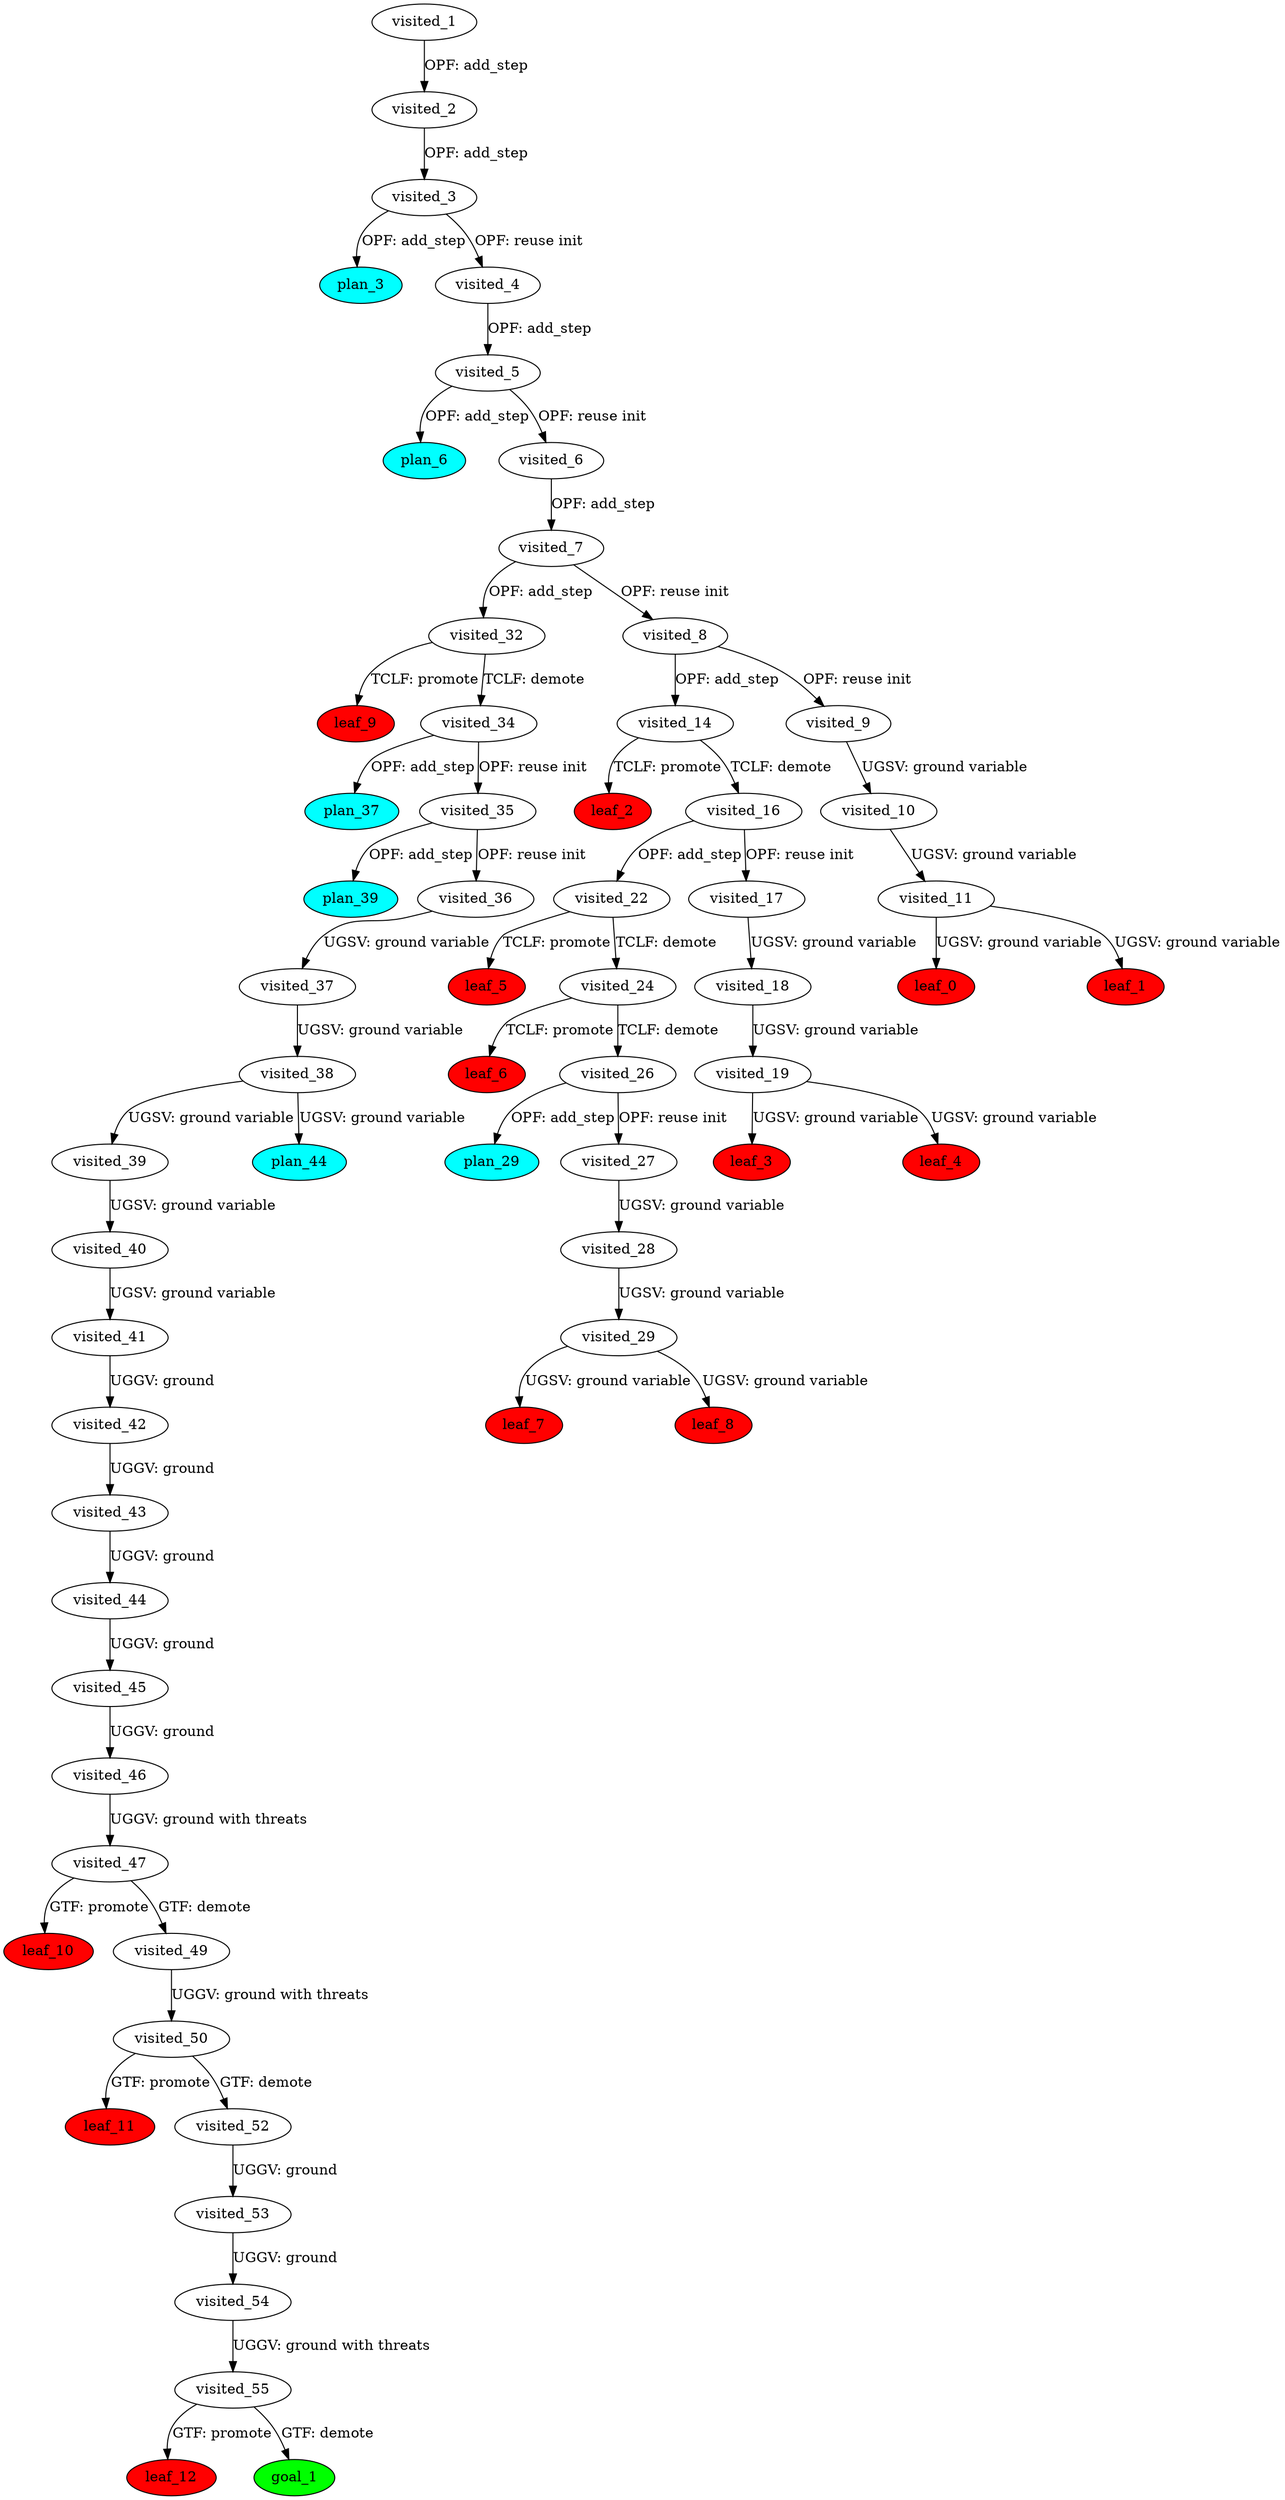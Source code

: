 digraph {
	"8ff251cf-0626-9f70-2211-95229971e205" [label=plan_0 fillcolor=cyan style=filled]
	"8ff251cf-0626-9f70-2211-95229971e205" [label=visited_1 fillcolor=white style=filled]
	"a78f49f2-a261-d6dc-85be-ac2f30e0ee79" [label=plan_1 fillcolor=cyan style=filled]
	"8ff251cf-0626-9f70-2211-95229971e205" -> "a78f49f2-a261-d6dc-85be-ac2f30e0ee79" [label="OPF: add_step"]
	"a78f49f2-a261-d6dc-85be-ac2f30e0ee79" [label=visited_2 fillcolor=white style=filled]
	"f649ff09-1759-91ea-093d-4e374323bc6a" [label=plan_2 fillcolor=cyan style=filled]
	"a78f49f2-a261-d6dc-85be-ac2f30e0ee79" -> "f649ff09-1759-91ea-093d-4e374323bc6a" [label="OPF: add_step"]
	"f649ff09-1759-91ea-093d-4e374323bc6a" [label=visited_3 fillcolor=white style=filled]
	"78536a36-923f-d0d7-9199-9d5f15ced849" [label=plan_3 fillcolor=cyan style=filled]
	"f649ff09-1759-91ea-093d-4e374323bc6a" -> "78536a36-923f-d0d7-9199-9d5f15ced849" [label="OPF: add_step"]
	"5907f268-968b-42cc-1125-32b38a03abeb" [label=plan_4 fillcolor=cyan style=filled]
	"f649ff09-1759-91ea-093d-4e374323bc6a" -> "5907f268-968b-42cc-1125-32b38a03abeb" [label="OPF: reuse init"]
	"5907f268-968b-42cc-1125-32b38a03abeb" [label=visited_4 fillcolor=white style=filled]
	"b4a17f7a-7092-40bc-53c0-0a596c070379" [label=plan_5 fillcolor=cyan style=filled]
	"5907f268-968b-42cc-1125-32b38a03abeb" -> "b4a17f7a-7092-40bc-53c0-0a596c070379" [label="OPF: add_step"]
	"b4a17f7a-7092-40bc-53c0-0a596c070379" [label=visited_5 fillcolor=white style=filled]
	"de773d4f-9ad1-0cac-7c20-ecf58c4d33b5" [label=plan_6 fillcolor=cyan style=filled]
	"b4a17f7a-7092-40bc-53c0-0a596c070379" -> "de773d4f-9ad1-0cac-7c20-ecf58c4d33b5" [label="OPF: add_step"]
	"849267cb-dff2-1807-2033-3e8151e745ff" [label=plan_7 fillcolor=cyan style=filled]
	"b4a17f7a-7092-40bc-53c0-0a596c070379" -> "849267cb-dff2-1807-2033-3e8151e745ff" [label="OPF: reuse init"]
	"849267cb-dff2-1807-2033-3e8151e745ff" [label=visited_6 fillcolor=white style=filled]
	"6d2d1441-4cc1-47af-f181-dd0c5ee0bc37" [label=plan_8 fillcolor=cyan style=filled]
	"849267cb-dff2-1807-2033-3e8151e745ff" -> "6d2d1441-4cc1-47af-f181-dd0c5ee0bc37" [label="OPF: add_step"]
	"6d2d1441-4cc1-47af-f181-dd0c5ee0bc37" [label=visited_7 fillcolor=white style=filled]
	"4ae09629-8052-c055-c28c-708de0fa546a" [label=plan_9 fillcolor=cyan style=filled]
	"6d2d1441-4cc1-47af-f181-dd0c5ee0bc37" -> "4ae09629-8052-c055-c28c-708de0fa546a" [label="OPF: add_step"]
	"d257b49c-d948-bf57-7bc1-f7cba89d145c" [label=plan_10 fillcolor=cyan style=filled]
	"6d2d1441-4cc1-47af-f181-dd0c5ee0bc37" -> "d257b49c-d948-bf57-7bc1-f7cba89d145c" [label="OPF: reuse init"]
	"d257b49c-d948-bf57-7bc1-f7cba89d145c" [label=visited_8 fillcolor=white style=filled]
	"fc46d1b7-7270-e707-a986-ee52b115d7e2" [label=plan_11 fillcolor=cyan style=filled]
	"d257b49c-d948-bf57-7bc1-f7cba89d145c" -> "fc46d1b7-7270-e707-a986-ee52b115d7e2" [label="OPF: add_step"]
	"441982d6-c76b-25ad-499e-52b531dc8958" [label=plan_12 fillcolor=cyan style=filled]
	"d257b49c-d948-bf57-7bc1-f7cba89d145c" -> "441982d6-c76b-25ad-499e-52b531dc8958" [label="OPF: reuse init"]
	"441982d6-c76b-25ad-499e-52b531dc8958" [label=visited_9 fillcolor=white style=filled]
	"b6a16061-9d70-32c1-0478-9ccf041dac52" [label=plan_13 fillcolor=cyan style=filled]
	"441982d6-c76b-25ad-499e-52b531dc8958" -> "b6a16061-9d70-32c1-0478-9ccf041dac52" [label="UGSV: ground variable"]
	"b6a16061-9d70-32c1-0478-9ccf041dac52" [label=visited_10 fillcolor=white style=filled]
	"613ea092-aca9-af9e-fc85-9916236ed0d0" [label=plan_14 fillcolor=cyan style=filled]
	"b6a16061-9d70-32c1-0478-9ccf041dac52" -> "613ea092-aca9-af9e-fc85-9916236ed0d0" [label="UGSV: ground variable"]
	"613ea092-aca9-af9e-fc85-9916236ed0d0" [label=visited_11 fillcolor=white style=filled]
	"323f2ffd-5d51-ca84-b66f-fffeaea16edd" [label=plan_15 fillcolor=cyan style=filled]
	"613ea092-aca9-af9e-fc85-9916236ed0d0" -> "323f2ffd-5d51-ca84-b66f-fffeaea16edd" [label="UGSV: ground variable"]
	"3346412d-9fc7-d5e4-757a-0380c7c3cb29" [label=plan_16 fillcolor=cyan style=filled]
	"613ea092-aca9-af9e-fc85-9916236ed0d0" -> "3346412d-9fc7-d5e4-757a-0380c7c3cb29" [label="UGSV: ground variable"]
	"323f2ffd-5d51-ca84-b66f-fffeaea16edd" [label=visited_12 fillcolor=white style=filled]
	"323f2ffd-5d51-ca84-b66f-fffeaea16edd" [label=leaf_0 fillcolor=red style=filled]
	"3346412d-9fc7-d5e4-757a-0380c7c3cb29" [label=visited_13 fillcolor=white style=filled]
	"3346412d-9fc7-d5e4-757a-0380c7c3cb29" [label=leaf_1 fillcolor=red style=filled]
	"fc46d1b7-7270-e707-a986-ee52b115d7e2" [label=visited_14 fillcolor=white style=filled]
	"48d5e760-b17a-c315-5ca1-eca40570b7f6" [label=plan_17 fillcolor=cyan style=filled]
	"fc46d1b7-7270-e707-a986-ee52b115d7e2" -> "48d5e760-b17a-c315-5ca1-eca40570b7f6" [label="TCLF: promote"]
	"6bdc8206-3e45-69c1-abf8-96587a6dfc6d" [label=plan_18 fillcolor=cyan style=filled]
	"fc46d1b7-7270-e707-a986-ee52b115d7e2" -> "6bdc8206-3e45-69c1-abf8-96587a6dfc6d" [label="TCLF: demote"]
	"48d5e760-b17a-c315-5ca1-eca40570b7f6" [label=visited_15 fillcolor=white style=filled]
	"48d5e760-b17a-c315-5ca1-eca40570b7f6" [label=leaf_2 fillcolor=red style=filled]
	"6bdc8206-3e45-69c1-abf8-96587a6dfc6d" [label=visited_16 fillcolor=white style=filled]
	"55a6b3ef-1d30-42ee-c323-aba40cd14fc1" [label=plan_19 fillcolor=cyan style=filled]
	"6bdc8206-3e45-69c1-abf8-96587a6dfc6d" -> "55a6b3ef-1d30-42ee-c323-aba40cd14fc1" [label="OPF: add_step"]
	"da98948d-eb23-b938-8e6a-0b5edd0f73e8" [label=plan_20 fillcolor=cyan style=filled]
	"6bdc8206-3e45-69c1-abf8-96587a6dfc6d" -> "da98948d-eb23-b938-8e6a-0b5edd0f73e8" [label="OPF: reuse init"]
	"da98948d-eb23-b938-8e6a-0b5edd0f73e8" [label=visited_17 fillcolor=white style=filled]
	"49fd5ee5-5192-afa7-387c-fb13340bffcb" [label=plan_21 fillcolor=cyan style=filled]
	"da98948d-eb23-b938-8e6a-0b5edd0f73e8" -> "49fd5ee5-5192-afa7-387c-fb13340bffcb" [label="UGSV: ground variable"]
	"49fd5ee5-5192-afa7-387c-fb13340bffcb" [label=visited_18 fillcolor=white style=filled]
	"489fc777-1b98-94c5-2fd8-178299a1a943" [label=plan_22 fillcolor=cyan style=filled]
	"49fd5ee5-5192-afa7-387c-fb13340bffcb" -> "489fc777-1b98-94c5-2fd8-178299a1a943" [label="UGSV: ground variable"]
	"489fc777-1b98-94c5-2fd8-178299a1a943" [label=visited_19 fillcolor=white style=filled]
	"91f453b6-78d4-93ab-6725-be2592095726" [label=plan_23 fillcolor=cyan style=filled]
	"489fc777-1b98-94c5-2fd8-178299a1a943" -> "91f453b6-78d4-93ab-6725-be2592095726" [label="UGSV: ground variable"]
	"62684b43-408c-d80d-d175-b167175ec2b5" [label=plan_24 fillcolor=cyan style=filled]
	"489fc777-1b98-94c5-2fd8-178299a1a943" -> "62684b43-408c-d80d-d175-b167175ec2b5" [label="UGSV: ground variable"]
	"91f453b6-78d4-93ab-6725-be2592095726" [label=visited_20 fillcolor=white style=filled]
	"91f453b6-78d4-93ab-6725-be2592095726" [label=leaf_3 fillcolor=red style=filled]
	"62684b43-408c-d80d-d175-b167175ec2b5" [label=visited_21 fillcolor=white style=filled]
	"62684b43-408c-d80d-d175-b167175ec2b5" [label=leaf_4 fillcolor=red style=filled]
	"55a6b3ef-1d30-42ee-c323-aba40cd14fc1" [label=visited_22 fillcolor=white style=filled]
	"3529c231-e068-9f19-05df-c5bb27e04d66" [label=plan_25 fillcolor=cyan style=filled]
	"55a6b3ef-1d30-42ee-c323-aba40cd14fc1" -> "3529c231-e068-9f19-05df-c5bb27e04d66" [label="TCLF: promote"]
	"f320194e-feb2-b833-f141-dd1317745bc2" [label=plan_26 fillcolor=cyan style=filled]
	"55a6b3ef-1d30-42ee-c323-aba40cd14fc1" -> "f320194e-feb2-b833-f141-dd1317745bc2" [label="TCLF: demote"]
	"3529c231-e068-9f19-05df-c5bb27e04d66" [label=visited_23 fillcolor=white style=filled]
	"3529c231-e068-9f19-05df-c5bb27e04d66" [label=leaf_5 fillcolor=red style=filled]
	"f320194e-feb2-b833-f141-dd1317745bc2" [label=visited_24 fillcolor=white style=filled]
	"d139b53f-2382-6ff9-b153-09217eaed43c" [label=plan_27 fillcolor=cyan style=filled]
	"f320194e-feb2-b833-f141-dd1317745bc2" -> "d139b53f-2382-6ff9-b153-09217eaed43c" [label="TCLF: promote"]
	"5d67ef18-6c5c-3ffe-685c-f0b7a84b588e" [label=plan_28 fillcolor=cyan style=filled]
	"f320194e-feb2-b833-f141-dd1317745bc2" -> "5d67ef18-6c5c-3ffe-685c-f0b7a84b588e" [label="TCLF: demote"]
	"d139b53f-2382-6ff9-b153-09217eaed43c" [label=visited_25 fillcolor=white style=filled]
	"d139b53f-2382-6ff9-b153-09217eaed43c" [label=leaf_6 fillcolor=red style=filled]
	"5d67ef18-6c5c-3ffe-685c-f0b7a84b588e" [label=visited_26 fillcolor=white style=filled]
	"245942f9-84b8-fcb2-c757-95ba2570d104" [label=plan_29 fillcolor=cyan style=filled]
	"5d67ef18-6c5c-3ffe-685c-f0b7a84b588e" -> "245942f9-84b8-fcb2-c757-95ba2570d104" [label="OPF: add_step"]
	"c4044523-8f39-f8f3-062a-9d3196d7aa01" [label=plan_30 fillcolor=cyan style=filled]
	"5d67ef18-6c5c-3ffe-685c-f0b7a84b588e" -> "c4044523-8f39-f8f3-062a-9d3196d7aa01" [label="OPF: reuse init"]
	"c4044523-8f39-f8f3-062a-9d3196d7aa01" [label=visited_27 fillcolor=white style=filled]
	"d2eb35a1-355e-6329-47a1-31685681f41d" [label=plan_31 fillcolor=cyan style=filled]
	"c4044523-8f39-f8f3-062a-9d3196d7aa01" -> "d2eb35a1-355e-6329-47a1-31685681f41d" [label="UGSV: ground variable"]
	"d2eb35a1-355e-6329-47a1-31685681f41d" [label=visited_28 fillcolor=white style=filled]
	"a51c67a2-e10d-3cfd-0e98-ddb8bac93cc8" [label=plan_32 fillcolor=cyan style=filled]
	"d2eb35a1-355e-6329-47a1-31685681f41d" -> "a51c67a2-e10d-3cfd-0e98-ddb8bac93cc8" [label="UGSV: ground variable"]
	"a51c67a2-e10d-3cfd-0e98-ddb8bac93cc8" [label=visited_29 fillcolor=white style=filled]
	"fd04a25c-32b9-cacd-b9b9-c6d4b231e7d7" [label=plan_33 fillcolor=cyan style=filled]
	"a51c67a2-e10d-3cfd-0e98-ddb8bac93cc8" -> "fd04a25c-32b9-cacd-b9b9-c6d4b231e7d7" [label="UGSV: ground variable"]
	"6bba1c76-e60a-ada1-51fd-198f3c0657a9" [label=plan_34 fillcolor=cyan style=filled]
	"a51c67a2-e10d-3cfd-0e98-ddb8bac93cc8" -> "6bba1c76-e60a-ada1-51fd-198f3c0657a9" [label="UGSV: ground variable"]
	"fd04a25c-32b9-cacd-b9b9-c6d4b231e7d7" [label=visited_30 fillcolor=white style=filled]
	"fd04a25c-32b9-cacd-b9b9-c6d4b231e7d7" [label=leaf_7 fillcolor=red style=filled]
	"6bba1c76-e60a-ada1-51fd-198f3c0657a9" [label=visited_31 fillcolor=white style=filled]
	"6bba1c76-e60a-ada1-51fd-198f3c0657a9" [label=leaf_8 fillcolor=red style=filled]
	"4ae09629-8052-c055-c28c-708de0fa546a" [label=visited_32 fillcolor=white style=filled]
	"96de8576-09a7-c5f9-b8ee-05310e8eaab3" [label=plan_35 fillcolor=cyan style=filled]
	"4ae09629-8052-c055-c28c-708de0fa546a" -> "96de8576-09a7-c5f9-b8ee-05310e8eaab3" [label="TCLF: promote"]
	"985e4886-d21d-0696-86bd-20ac0d6b15ec" [label=plan_36 fillcolor=cyan style=filled]
	"4ae09629-8052-c055-c28c-708de0fa546a" -> "985e4886-d21d-0696-86bd-20ac0d6b15ec" [label="TCLF: demote"]
	"96de8576-09a7-c5f9-b8ee-05310e8eaab3" [label=visited_33 fillcolor=white style=filled]
	"96de8576-09a7-c5f9-b8ee-05310e8eaab3" [label=leaf_9 fillcolor=red style=filled]
	"985e4886-d21d-0696-86bd-20ac0d6b15ec" [label=visited_34 fillcolor=white style=filled]
	"8d94508a-10e3-2e3b-3c1b-999b96b16459" [label=plan_37 fillcolor=cyan style=filled]
	"985e4886-d21d-0696-86bd-20ac0d6b15ec" -> "8d94508a-10e3-2e3b-3c1b-999b96b16459" [label="OPF: add_step"]
	"71880139-a223-b2ec-387a-e2d2b4ce93c1" [label=plan_38 fillcolor=cyan style=filled]
	"985e4886-d21d-0696-86bd-20ac0d6b15ec" -> "71880139-a223-b2ec-387a-e2d2b4ce93c1" [label="OPF: reuse init"]
	"71880139-a223-b2ec-387a-e2d2b4ce93c1" [label=visited_35 fillcolor=white style=filled]
	"3e10a57c-16a9-46ed-6cb8-fa646acaefa5" [label=plan_39 fillcolor=cyan style=filled]
	"71880139-a223-b2ec-387a-e2d2b4ce93c1" -> "3e10a57c-16a9-46ed-6cb8-fa646acaefa5" [label="OPF: add_step"]
	"1699517f-ff74-1b09-dcf8-5347d4057d22" [label=plan_40 fillcolor=cyan style=filled]
	"71880139-a223-b2ec-387a-e2d2b4ce93c1" -> "1699517f-ff74-1b09-dcf8-5347d4057d22" [label="OPF: reuse init"]
	"1699517f-ff74-1b09-dcf8-5347d4057d22" [label=visited_36 fillcolor=white style=filled]
	"ae4e31cf-594e-5567-fabf-14cd094d4ebd" [label=plan_41 fillcolor=cyan style=filled]
	"1699517f-ff74-1b09-dcf8-5347d4057d22" -> "ae4e31cf-594e-5567-fabf-14cd094d4ebd" [label="UGSV: ground variable"]
	"ae4e31cf-594e-5567-fabf-14cd094d4ebd" [label=visited_37 fillcolor=white style=filled]
	"7f48266c-6ec2-2d01-9ce5-3da9dcad357e" [label=plan_42 fillcolor=cyan style=filled]
	"ae4e31cf-594e-5567-fabf-14cd094d4ebd" -> "7f48266c-6ec2-2d01-9ce5-3da9dcad357e" [label="UGSV: ground variable"]
	"7f48266c-6ec2-2d01-9ce5-3da9dcad357e" [label=visited_38 fillcolor=white style=filled]
	"72a7410e-9acb-0437-33ea-e5b5ee0bde13" [label=plan_43 fillcolor=cyan style=filled]
	"7f48266c-6ec2-2d01-9ce5-3da9dcad357e" -> "72a7410e-9acb-0437-33ea-e5b5ee0bde13" [label="UGSV: ground variable"]
	"fa8e2dec-4a4b-970c-80fb-89ee9e6557d0" [label=plan_44 fillcolor=cyan style=filled]
	"7f48266c-6ec2-2d01-9ce5-3da9dcad357e" -> "fa8e2dec-4a4b-970c-80fb-89ee9e6557d0" [label="UGSV: ground variable"]
	"72a7410e-9acb-0437-33ea-e5b5ee0bde13" [label=visited_39 fillcolor=white style=filled]
	"95a3ba61-8ec5-65cb-183b-ee9b23b6ce8c" [label=plan_45 fillcolor=cyan style=filled]
	"72a7410e-9acb-0437-33ea-e5b5ee0bde13" -> "95a3ba61-8ec5-65cb-183b-ee9b23b6ce8c" [label="UGSV: ground variable"]
	"95a3ba61-8ec5-65cb-183b-ee9b23b6ce8c" [label=visited_40 fillcolor=white style=filled]
	"687f4357-ffaa-af7b-7970-5db63b97810d" [label=plan_46 fillcolor=cyan style=filled]
	"95a3ba61-8ec5-65cb-183b-ee9b23b6ce8c" -> "687f4357-ffaa-af7b-7970-5db63b97810d" [label="UGSV: ground variable"]
	"687f4357-ffaa-af7b-7970-5db63b97810d" [label=visited_41 fillcolor=white style=filled]
	"a5cba86d-5b21-6412-dd0f-46d4bbc326e5" [label=plan_47 fillcolor=cyan style=filled]
	"687f4357-ffaa-af7b-7970-5db63b97810d" -> "a5cba86d-5b21-6412-dd0f-46d4bbc326e5" [label="UGGV: ground"]
	"a5cba86d-5b21-6412-dd0f-46d4bbc326e5" [label=visited_42 fillcolor=white style=filled]
	"1a95a394-ba7d-3996-c1e9-6e0e075e3b87" [label=plan_48 fillcolor=cyan style=filled]
	"a5cba86d-5b21-6412-dd0f-46d4bbc326e5" -> "1a95a394-ba7d-3996-c1e9-6e0e075e3b87" [label="UGGV: ground"]
	"1a95a394-ba7d-3996-c1e9-6e0e075e3b87" [label=visited_43 fillcolor=white style=filled]
	"6d591967-7c5e-d0a2-cff2-87e167d135ce" [label=plan_49 fillcolor=cyan style=filled]
	"1a95a394-ba7d-3996-c1e9-6e0e075e3b87" -> "6d591967-7c5e-d0a2-cff2-87e167d135ce" [label="UGGV: ground"]
	"6d591967-7c5e-d0a2-cff2-87e167d135ce" [label=visited_44 fillcolor=white style=filled]
	"1929c52f-dde4-e5a0-b0a9-065c7a9b9038" [label=plan_50 fillcolor=cyan style=filled]
	"6d591967-7c5e-d0a2-cff2-87e167d135ce" -> "1929c52f-dde4-e5a0-b0a9-065c7a9b9038" [label="UGGV: ground"]
	"1929c52f-dde4-e5a0-b0a9-065c7a9b9038" [label=visited_45 fillcolor=white style=filled]
	"65ebbf76-7a8d-25b4-7ec8-05c282538874" [label=plan_51 fillcolor=cyan style=filled]
	"1929c52f-dde4-e5a0-b0a9-065c7a9b9038" -> "65ebbf76-7a8d-25b4-7ec8-05c282538874" [label="UGGV: ground"]
	"65ebbf76-7a8d-25b4-7ec8-05c282538874" [label=visited_46 fillcolor=white style=filled]
	"f54bfabb-cf7c-5ca0-8aed-ea8a87e0913b" [label=plan_52 fillcolor=cyan style=filled]
	"65ebbf76-7a8d-25b4-7ec8-05c282538874" -> "f54bfabb-cf7c-5ca0-8aed-ea8a87e0913b" [label="UGGV: ground with threats"]
	"f54bfabb-cf7c-5ca0-8aed-ea8a87e0913b" [label=visited_47 fillcolor=white style=filled]
	"3c76c902-ed45-2fa3-68bf-2bda377c88a0" [label=plan_53 fillcolor=cyan style=filled]
	"f54bfabb-cf7c-5ca0-8aed-ea8a87e0913b" -> "3c76c902-ed45-2fa3-68bf-2bda377c88a0" [label="GTF: promote"]
	"e7f3072a-86a5-9dc3-8b74-89366eb48828" [label=plan_54 fillcolor=cyan style=filled]
	"f54bfabb-cf7c-5ca0-8aed-ea8a87e0913b" -> "e7f3072a-86a5-9dc3-8b74-89366eb48828" [label="GTF: demote"]
	"3c76c902-ed45-2fa3-68bf-2bda377c88a0" [label=visited_48 fillcolor=white style=filled]
	"3c76c902-ed45-2fa3-68bf-2bda377c88a0" [label=leaf_10 fillcolor=red style=filled]
	"e7f3072a-86a5-9dc3-8b74-89366eb48828" [label=visited_49 fillcolor=white style=filled]
	"6581d3d3-a79d-10a8-ba8c-b85a1678daa2" [label=plan_55 fillcolor=cyan style=filled]
	"e7f3072a-86a5-9dc3-8b74-89366eb48828" -> "6581d3d3-a79d-10a8-ba8c-b85a1678daa2" [label="UGGV: ground with threats"]
	"6581d3d3-a79d-10a8-ba8c-b85a1678daa2" [label=visited_50 fillcolor=white style=filled]
	"a3cf31f8-c845-e9ef-c6a3-cbf1e10c8e36" [label=plan_56 fillcolor=cyan style=filled]
	"6581d3d3-a79d-10a8-ba8c-b85a1678daa2" -> "a3cf31f8-c845-e9ef-c6a3-cbf1e10c8e36" [label="GTF: promote"]
	"66c9e45f-eca0-21c6-75bb-5dd72955c593" [label=plan_57 fillcolor=cyan style=filled]
	"6581d3d3-a79d-10a8-ba8c-b85a1678daa2" -> "66c9e45f-eca0-21c6-75bb-5dd72955c593" [label="GTF: demote"]
	"a3cf31f8-c845-e9ef-c6a3-cbf1e10c8e36" [label=visited_51 fillcolor=white style=filled]
	"a3cf31f8-c845-e9ef-c6a3-cbf1e10c8e36" [label=leaf_11 fillcolor=red style=filled]
	"66c9e45f-eca0-21c6-75bb-5dd72955c593" [label=visited_52 fillcolor=white style=filled]
	"2f1f9181-28ae-ac66-9795-795d2c017a94" [label=plan_58 fillcolor=cyan style=filled]
	"66c9e45f-eca0-21c6-75bb-5dd72955c593" -> "2f1f9181-28ae-ac66-9795-795d2c017a94" [label="UGGV: ground"]
	"2f1f9181-28ae-ac66-9795-795d2c017a94" [label=visited_53 fillcolor=white style=filled]
	"71a05d6c-6f5a-eff3-6ea8-4a386cd44902" [label=plan_59 fillcolor=cyan style=filled]
	"2f1f9181-28ae-ac66-9795-795d2c017a94" -> "71a05d6c-6f5a-eff3-6ea8-4a386cd44902" [label="UGGV: ground"]
	"71a05d6c-6f5a-eff3-6ea8-4a386cd44902" [label=visited_54 fillcolor=white style=filled]
	"b012c7e6-b301-31e0-91e3-644d02dd8c6b" [label=plan_60 fillcolor=cyan style=filled]
	"71a05d6c-6f5a-eff3-6ea8-4a386cd44902" -> "b012c7e6-b301-31e0-91e3-644d02dd8c6b" [label="UGGV: ground with threats"]
	"b012c7e6-b301-31e0-91e3-644d02dd8c6b" [label=visited_55 fillcolor=white style=filled]
	"65a72b5f-a4c1-bf91-7292-645931d8ec57" [label=plan_61 fillcolor=cyan style=filled]
	"b012c7e6-b301-31e0-91e3-644d02dd8c6b" -> "65a72b5f-a4c1-bf91-7292-645931d8ec57" [label="GTF: promote"]
	"fd508f47-652a-176a-f319-23cb15eb89a8" [label=plan_62 fillcolor=cyan style=filled]
	"b012c7e6-b301-31e0-91e3-644d02dd8c6b" -> "fd508f47-652a-176a-f319-23cb15eb89a8" [label="GTF: demote"]
	"65a72b5f-a4c1-bf91-7292-645931d8ec57" [label=visited_56 fillcolor=white style=filled]
	"65a72b5f-a4c1-bf91-7292-645931d8ec57" [label=leaf_12 fillcolor=red style=filled]
	"fd508f47-652a-176a-f319-23cb15eb89a8" [label=visited_57 fillcolor=white style=filled]
	"fd508f47-652a-176a-f319-23cb15eb89a8" [label=goal_1 fillcolor=green style=filled]
}
